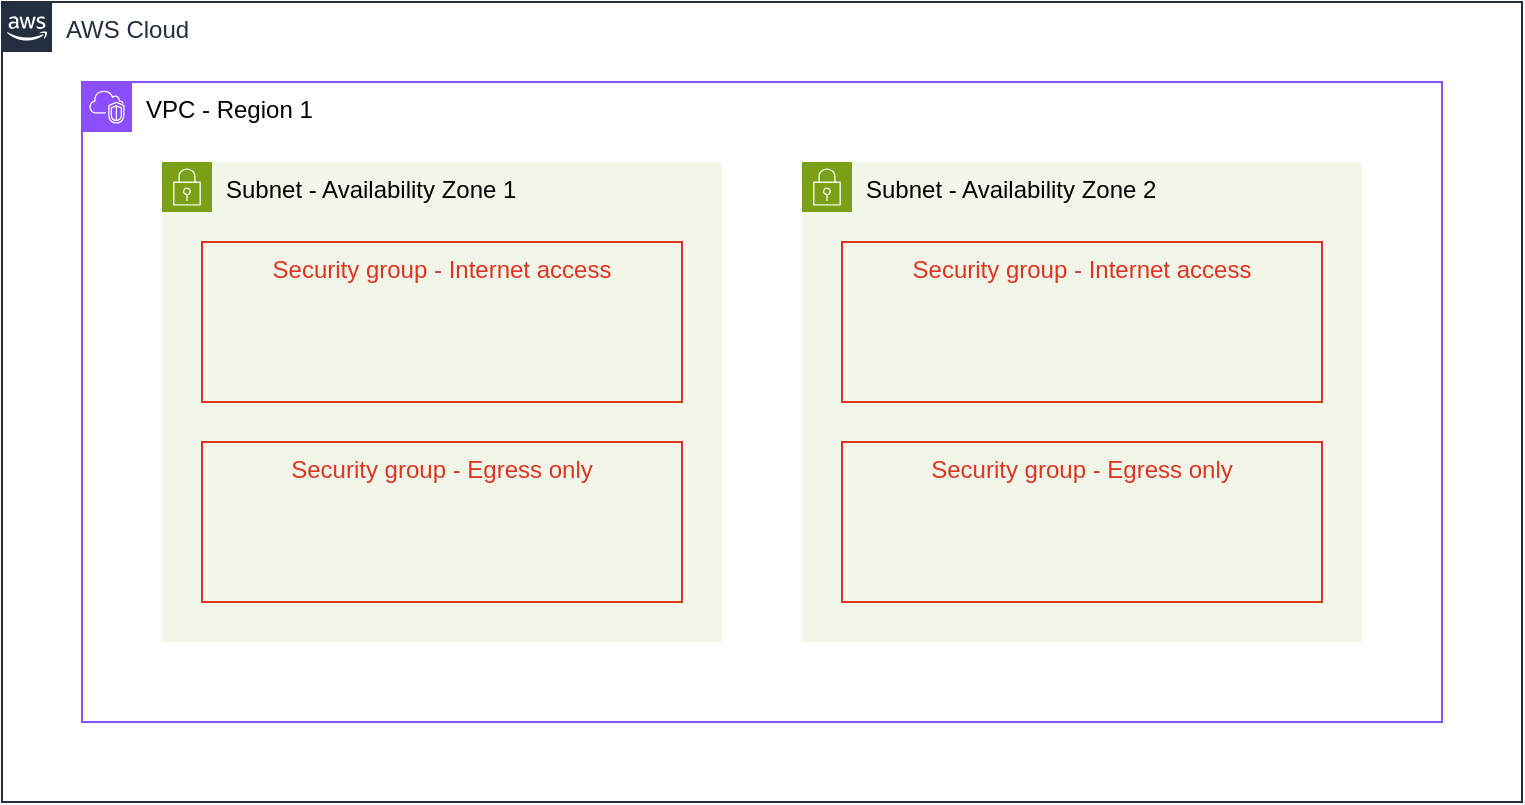 <mxfile version="24.4.0" type="github">
  <diagram name="Page-1" id="ikRIqKkQcMg0QHP1qBo3">
    <mxGraphModel dx="829" dy="481" grid="1" gridSize="10" guides="1" tooltips="1" connect="1" arrows="1" fold="1" page="1" pageScale="1" pageWidth="850" pageHeight="1100" math="0" shadow="0">
      <root>
        <mxCell id="0" />
        <mxCell id="1" parent="0" />
        <mxCell id="II8t_q3Wxh-tq56KlRda-1" value="AWS Cloud" style="points=[[0,0],[0.25,0],[0.5,0],[0.75,0],[1,0],[1,0.25],[1,0.5],[1,0.75],[1,1],[0.75,1],[0.5,1],[0.25,1],[0,1],[0,0.75],[0,0.5],[0,0.25]];outlineConnect=0;gradientColor=none;html=1;whiteSpace=wrap;fontSize=12;fontStyle=0;container=1;pointerEvents=0;collapsible=0;recursiveResize=0;shape=mxgraph.aws4.group;grIcon=mxgraph.aws4.group_aws_cloud_alt;strokeColor=#232F3E;fillColor=none;verticalAlign=top;align=left;spacingLeft=30;fontColor=#232F3E;dashed=0;" vertex="1" parent="1">
          <mxGeometry x="40" y="40" width="760" height="400" as="geometry" />
        </mxCell>
        <mxCell id="II8t_q3Wxh-tq56KlRda-10" value="VPC - Region 1" style="points=[[0,0],[0.25,0],[0.5,0],[0.75,0],[1,0],[1,0.25],[1,0.5],[1,0.75],[1,1],[0.75,1],[0.5,1],[0.25,1],[0,1],[0,0.75],[0,0.5],[0,0.25]];outlineConnect=0;gradientColor=none;html=1;whiteSpace=wrap;fontSize=12;fontStyle=0;container=1;pointerEvents=0;collapsible=0;recursiveResize=0;shape=mxgraph.aws4.group;grIcon=mxgraph.aws4.group_vpc2;strokeColor=#8C4FFF;fillColor=none;verticalAlign=top;align=left;spacingLeft=30;fontColor=#000000;dashed=0;" vertex="1" parent="1">
          <mxGeometry x="80" y="80" width="680" height="320" as="geometry" />
        </mxCell>
        <mxCell id="II8t_q3Wxh-tq56KlRda-2" value="Subnet - Availability Zone 1" style="points=[[0,0],[0.25,0],[0.5,0],[0.75,0],[1,0],[1,0.25],[1,0.5],[1,0.75],[1,1],[0.75,1],[0.5,1],[0.25,1],[0,1],[0,0.75],[0,0.5],[0,0.25]];outlineConnect=0;gradientColor=none;html=1;whiteSpace=wrap;fontSize=12;fontStyle=0;container=1;pointerEvents=0;collapsible=0;recursiveResize=0;shape=mxgraph.aws4.group;grIcon=mxgraph.aws4.group_security_group;grStroke=0;strokeColor=#7AA116;fillColor=#F2F6E8;verticalAlign=top;align=left;spacingLeft=30;fontColor=#000000;dashed=0;" vertex="1" parent="II8t_q3Wxh-tq56KlRda-10">
          <mxGeometry x="40" y="40" width="280" height="240" as="geometry" />
        </mxCell>
        <mxCell id="II8t_q3Wxh-tq56KlRda-5" value="Security group - Egress only" style="fillColor=none;strokeColor=#DD3522;verticalAlign=top;fontStyle=0;fontColor=#DD3522;whiteSpace=wrap;html=1;" vertex="1" parent="II8t_q3Wxh-tq56KlRda-2">
          <mxGeometry x="20" y="140" width="240" height="80" as="geometry" />
        </mxCell>
        <mxCell id="II8t_q3Wxh-tq56KlRda-6" value="Security group - Internet access" style="fillColor=none;strokeColor=#DD3522;verticalAlign=top;fontStyle=0;fontColor=#DD3522;whiteSpace=wrap;html=1;" vertex="1" parent="II8t_q3Wxh-tq56KlRda-2">
          <mxGeometry x="20" y="40" width="240" height="80" as="geometry" />
        </mxCell>
        <mxCell id="II8t_q3Wxh-tq56KlRda-15" value="" style="shape=image;verticalLabelPosition=bottom;labelBackgroundColor=default;verticalAlign=top;aspect=fixed;imageAspect=0;image=https://cdn.worldvectorlogo.com/logos/vault-enterprise.svg;" vertex="1" parent="II8t_q3Wxh-tq56KlRda-2">
          <mxGeometry x="100" y="170" width="38.84" height="38" as="geometry" />
        </mxCell>
        <mxCell id="II8t_q3Wxh-tq56KlRda-16" value="" style="shape=image;verticalLabelPosition=bottom;labelBackgroundColor=default;verticalAlign=top;aspect=fixed;imageAspect=0;image=https://upload.wikimedia.org/wikipedia/commons/thumb/2/29/Postgresql_elephant.svg/993px-Postgresql_elephant.svg.png;" vertex="1" parent="II8t_q3Wxh-tq56KlRda-2">
          <mxGeometry x="40" y="170" width="38.79" height="40" as="geometry" />
        </mxCell>
        <mxCell id="II8t_q3Wxh-tq56KlRda-11" value="Subnet - Availability Zone 2" style="points=[[0,0],[0.25,0],[0.5,0],[0.75,0],[1,0],[1,0.25],[1,0.5],[1,0.75],[1,1],[0.75,1],[0.5,1],[0.25,1],[0,1],[0,0.75],[0,0.5],[0,0.25]];outlineConnect=0;gradientColor=none;html=1;whiteSpace=wrap;fontSize=12;fontStyle=0;container=1;pointerEvents=0;collapsible=0;recursiveResize=0;shape=mxgraph.aws4.group;grIcon=mxgraph.aws4.group_security_group;grStroke=0;strokeColor=#7AA116;fillColor=#F2F6E8;verticalAlign=top;align=left;spacingLeft=30;fontColor=#000000;dashed=0;" vertex="1" parent="II8t_q3Wxh-tq56KlRda-10">
          <mxGeometry x="360" y="40" width="280" height="240" as="geometry" />
        </mxCell>
        <mxCell id="II8t_q3Wxh-tq56KlRda-12" value="Security group - Egress only" style="fillColor=none;strokeColor=#DD3522;verticalAlign=top;fontStyle=0;fontColor=#DD3522;whiteSpace=wrap;html=1;" vertex="1" parent="II8t_q3Wxh-tq56KlRda-11">
          <mxGeometry x="20" y="140" width="240" height="80" as="geometry" />
        </mxCell>
        <mxCell id="II8t_q3Wxh-tq56KlRda-13" value="Security group - Internet access" style="fillColor=none;strokeColor=#DD3522;verticalAlign=top;fontStyle=0;fontColor=#DD3522;whiteSpace=wrap;html=1;" vertex="1" parent="II8t_q3Wxh-tq56KlRda-11">
          <mxGeometry x="20" y="40" width="240" height="80" as="geometry" />
        </mxCell>
        <mxCell id="II8t_q3Wxh-tq56KlRda-17" value="" style="shape=image;verticalLabelPosition=bottom;labelBackgroundColor=default;verticalAlign=top;aspect=fixed;imageAspect=0;image=https://cdn.worldvectorlogo.com/logos/vault-enterprise.svg;" vertex="1" parent="II8t_q3Wxh-tq56KlRda-11">
          <mxGeometry x="100" y="170" width="38.84" height="38" as="geometry" />
        </mxCell>
        <mxCell id="II8t_q3Wxh-tq56KlRda-18" value="" style="shape=image;verticalLabelPosition=bottom;labelBackgroundColor=default;verticalAlign=top;aspect=fixed;imageAspect=0;image=https://upload.wikimedia.org/wikipedia/commons/thumb/2/29/Postgresql_elephant.svg/993px-Postgresql_elephant.svg.png;" vertex="1" parent="II8t_q3Wxh-tq56KlRda-11">
          <mxGeometry x="40" y="170" width="38.79" height="40" as="geometry" />
        </mxCell>
      </root>
    </mxGraphModel>
  </diagram>
</mxfile>
